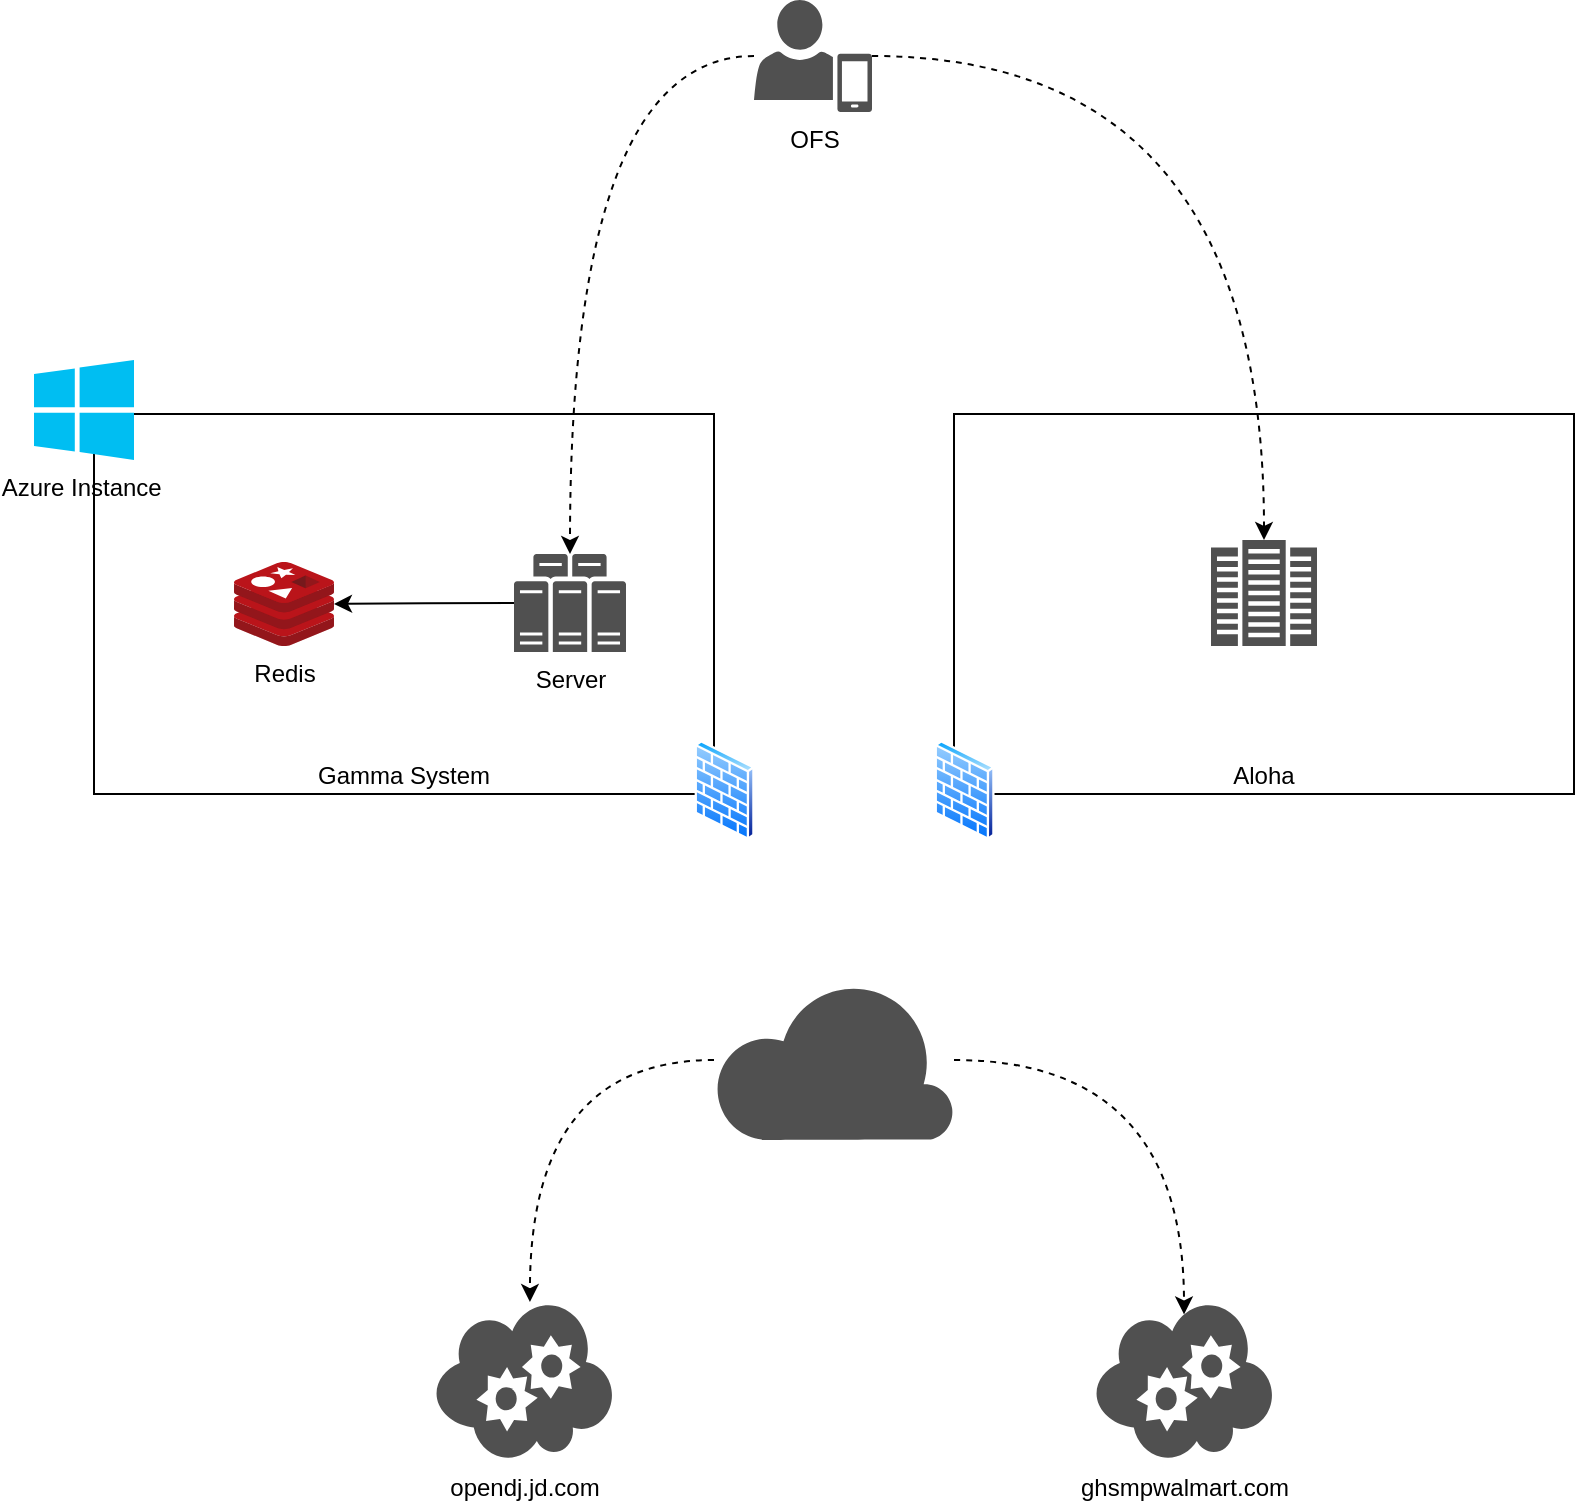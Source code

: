 <mxfile version="12.4.9" type="github"><diagram id="ksPS2Mq0VJpMGVBVEh6v" name="Page-1"><mxGraphModel dx="1422" dy="713" grid="1" gridSize="10" guides="1" tooltips="1" connect="1" arrows="1" fold="1" page="1" pageScale="1" pageWidth="850" pageHeight="1100" math="0" shadow="0"><root><mxCell id="0"/><mxCell id="1" parent="0"/><mxCell id="HhScYVPXnhbo2KBswohh-12" value="Aloha" style="rounded=0;whiteSpace=wrap;html=1;verticalAlign=bottom;" vertex="1" parent="1"><mxGeometry x="500" y="227" width="310" height="190" as="geometry"/></mxCell><mxCell id="HhScYVPXnhbo2KBswohh-8" value="Gamma System" style="rounded=0;whiteSpace=wrap;html=1;verticalAlign=bottom;" vertex="1" parent="1"><mxGeometry x="70" y="227" width="310" height="190" as="geometry"/></mxCell><mxCell id="HhScYVPXnhbo2KBswohh-1" value="Redis" style="aspect=fixed;html=1;points=[];align=center;image;fontSize=12;image=img/lib/mscae/Cache_Redis_Product.svg;" vertex="1" parent="1"><mxGeometry x="140" y="301" width="50" height="42" as="geometry"/></mxCell><mxCell id="HhScYVPXnhbo2KBswohh-9" style="edgeStyle=orthogonalEdgeStyle;rounded=0;orthogonalLoop=1;jettySize=auto;html=1;curved=1;dashed=1;" edge="1" parent="1" source="HhScYVPXnhbo2KBswohh-3" target="HhScYVPXnhbo2KBswohh-7"><mxGeometry relative="1" as="geometry"/></mxCell><mxCell id="HhScYVPXnhbo2KBswohh-24" style="edgeStyle=orthogonalEdgeStyle;curved=1;rounded=0;orthogonalLoop=1;jettySize=auto;html=1;dashed=1;" edge="1" parent="1" source="HhScYVPXnhbo2KBswohh-3" target="HhScYVPXnhbo2KBswohh-13"><mxGeometry relative="1" as="geometry"/></mxCell><mxCell id="HhScYVPXnhbo2KBswohh-3" value="OFS" style="pointerEvents=1;shadow=0;dashed=0;html=1;strokeColor=none;fillColor=#505050;labelPosition=center;verticalLabelPosition=bottom;verticalAlign=top;outlineConnect=0;align=center;shape=mxgraph.office.users.mobile_user;" vertex="1" parent="1"><mxGeometry x="400" y="20" width="59" height="56" as="geometry"/></mxCell><mxCell id="HhScYVPXnhbo2KBswohh-6" value="Azure Instance&amp;nbsp;" style="verticalLabelPosition=bottom;html=1;verticalAlign=top;align=center;strokeColor=none;fillColor=#00BEF2;shape=mxgraph.azure.azure_instance;" vertex="1" parent="1"><mxGeometry x="40" y="200" width="50" height="50" as="geometry"/></mxCell><mxCell id="HhScYVPXnhbo2KBswohh-11" style="edgeStyle=orthogonalEdgeStyle;curved=1;rounded=0;orthogonalLoop=1;jettySize=auto;html=1;" edge="1" parent="1" source="HhScYVPXnhbo2KBswohh-7" target="HhScYVPXnhbo2KBswohh-1"><mxGeometry relative="1" as="geometry"/></mxCell><mxCell id="HhScYVPXnhbo2KBswohh-7" value="Server" style="pointerEvents=1;shadow=0;dashed=0;html=1;strokeColor=none;fillColor=#505050;labelPosition=center;verticalLabelPosition=bottom;verticalAlign=top;outlineConnect=0;align=center;shape=mxgraph.office.servers.server_farm;" vertex="1" parent="1"><mxGeometry x="280" y="297" width="56" height="49" as="geometry"/></mxCell><mxCell id="HhScYVPXnhbo2KBswohh-13" value="" style="pointerEvents=1;shadow=0;dashed=0;html=1;strokeColor=none;fillColor=#505050;labelPosition=center;verticalLabelPosition=bottom;verticalAlign=top;outlineConnect=0;align=center;shape=mxgraph.office.servers.datacenter;" vertex="1" parent="1"><mxGeometry x="628.5" y="290" width="53" height="53" as="geometry"/></mxCell><mxCell id="HhScYVPXnhbo2KBswohh-15" value="" style="aspect=fixed;perimeter=ellipsePerimeter;html=1;align=center;shadow=0;dashed=0;spacingTop=3;image;image=img/lib/active_directory/firewall.svg;" vertex="1" parent="1"><mxGeometry x="490" y="390" width="30.5" height="50" as="geometry"/></mxCell><mxCell id="HhScYVPXnhbo2KBswohh-16" value="" style="aspect=fixed;perimeter=ellipsePerimeter;html=1;align=center;shadow=0;dashed=0;spacingTop=3;image;image=img/lib/active_directory/firewall.svg;" vertex="1" parent="1"><mxGeometry x="370" y="390" width="30.5" height="50" as="geometry"/></mxCell><mxCell id="HhScYVPXnhbo2KBswohh-29" style="edgeStyle=orthogonalEdgeStyle;curved=1;rounded=0;orthogonalLoop=1;jettySize=auto;html=1;entryX=0.533;entryY=0.013;entryDx=0;entryDy=0;entryPerimeter=0;dashed=1;" edge="1" parent="1" source="HhScYVPXnhbo2KBswohh-18" target="HhScYVPXnhbo2KBswohh-28"><mxGeometry relative="1" as="geometry"/></mxCell><mxCell id="HhScYVPXnhbo2KBswohh-30" style="edgeStyle=orthogonalEdgeStyle;curved=1;rounded=0;orthogonalLoop=1;jettySize=auto;html=1;entryX=0.5;entryY=0.09;entryDx=0;entryDy=0;entryPerimeter=0;dashed=1;" edge="1" parent="1" source="HhScYVPXnhbo2KBswohh-18" target="HhScYVPXnhbo2KBswohh-25"><mxGeometry relative="1" as="geometry"/></mxCell><mxCell id="HhScYVPXnhbo2KBswohh-18" value="" style="verticalLabelPosition=bottom;html=1;verticalAlign=top;align=center;strokeColor=none;fillColor=#505050;shape=mxgraph.azure.cloud;" vertex="1" parent="1"><mxGeometry x="380" y="510" width="120" height="80" as="geometry"/></mxCell><mxCell id="HhScYVPXnhbo2KBswohh-21" value="" style="shape=image;html=1;verticalAlign=top;verticalLabelPosition=bottom;labelBackgroundColor=#ffffff;imageAspect=0;aspect=fixed;image=https://cdn2.iconfinder.com/data/icons/freecns-cumulus/32/519775-87_Lightning-128.png;fillColor=#505050;rotation=-60;" vertex="1" parent="1"><mxGeometry x="340" y="417" width="128" height="128" as="geometry"/></mxCell><mxCell id="HhScYVPXnhbo2KBswohh-22" value="" style="shape=image;html=1;verticalAlign=top;verticalLabelPosition=bottom;labelBackgroundColor=#ffffff;imageAspect=0;aspect=fixed;image=https://cdn2.iconfinder.com/data/icons/freecns-cumulus/32/519775-87_Lightning-128.png;fillColor=#505050;rotation=15;" vertex="1" parent="1"><mxGeometry x="420" y="417" width="128" height="128" as="geometry"/></mxCell><mxCell id="HhScYVPXnhbo2KBswohh-25" value="ghsmpwalmart.com" style="verticalLabelPosition=bottom;html=1;verticalAlign=top;align=center;strokeColor=none;fillColor=#505050;shape=mxgraph.azure.cloud_service;" vertex="1" parent="1"><mxGeometry x="570" y="670" width="90" height="80" as="geometry"/></mxCell><mxCell id="HhScYVPXnhbo2KBswohh-28" value="opendj.jd.com" style="verticalLabelPosition=bottom;html=1;verticalAlign=top;align=center;strokeColor=none;fillColor=#505050;shape=mxgraph.azure.cloud_service;" vertex="1" parent="1"><mxGeometry x="240" y="670" width="90" height="80" as="geometry"/></mxCell></root></mxGraphModel></diagram></mxfile>